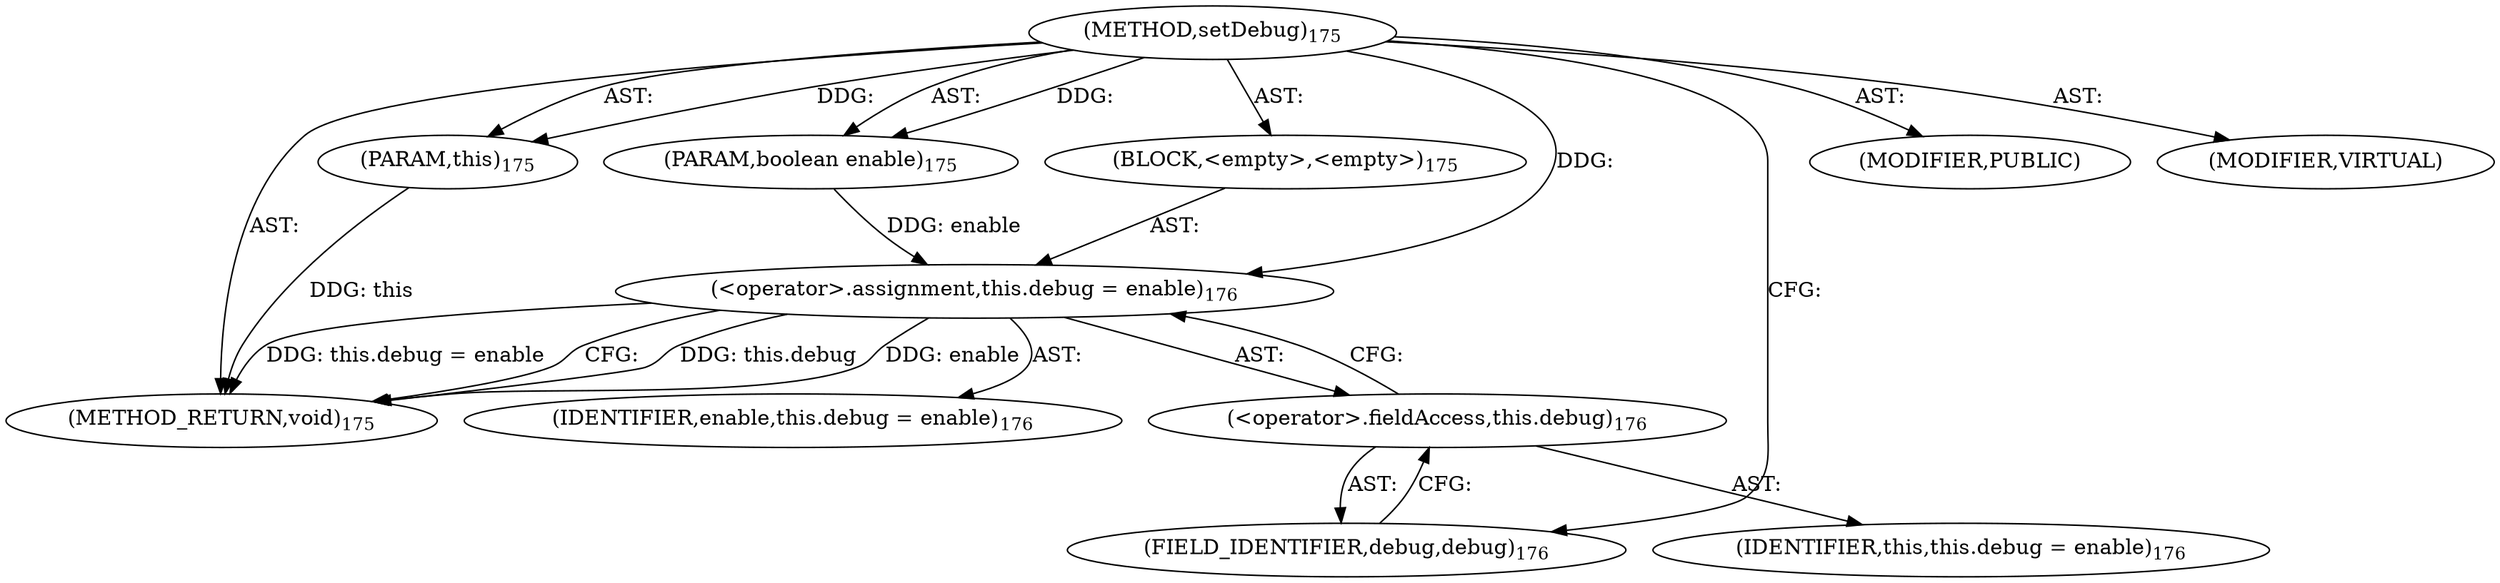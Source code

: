 digraph "setDebug" {  
"111669149701" [label = <(METHOD,setDebug)<SUB>175</SUB>> ]
"115964116996" [label = <(PARAM,this)<SUB>175</SUB>> ]
"115964117011" [label = <(PARAM,boolean enable)<SUB>175</SUB>> ]
"25769803783" [label = <(BLOCK,&lt;empty&gt;,&lt;empty&gt;)<SUB>175</SUB>> ]
"30064771116" [label = <(&lt;operator&gt;.assignment,this.debug = enable)<SUB>176</SUB>> ]
"30064771117" [label = <(&lt;operator&gt;.fieldAccess,this.debug)<SUB>176</SUB>> ]
"68719476743" [label = <(IDENTIFIER,this,this.debug = enable)<SUB>176</SUB>> ]
"55834574862" [label = <(FIELD_IDENTIFIER,debug,debug)<SUB>176</SUB>> ]
"68719476793" [label = <(IDENTIFIER,enable,this.debug = enable)<SUB>176</SUB>> ]
"133143986200" [label = <(MODIFIER,PUBLIC)> ]
"133143986201" [label = <(MODIFIER,VIRTUAL)> ]
"128849018885" [label = <(METHOD_RETURN,void)<SUB>175</SUB>> ]
  "111669149701" -> "115964116996"  [ label = "AST: "] 
  "111669149701" -> "115964117011"  [ label = "AST: "] 
  "111669149701" -> "25769803783"  [ label = "AST: "] 
  "111669149701" -> "133143986200"  [ label = "AST: "] 
  "111669149701" -> "133143986201"  [ label = "AST: "] 
  "111669149701" -> "128849018885"  [ label = "AST: "] 
  "25769803783" -> "30064771116"  [ label = "AST: "] 
  "30064771116" -> "30064771117"  [ label = "AST: "] 
  "30064771116" -> "68719476793"  [ label = "AST: "] 
  "30064771117" -> "68719476743"  [ label = "AST: "] 
  "30064771117" -> "55834574862"  [ label = "AST: "] 
  "30064771116" -> "128849018885"  [ label = "CFG: "] 
  "30064771117" -> "30064771116"  [ label = "CFG: "] 
  "55834574862" -> "30064771117"  [ label = "CFG: "] 
  "111669149701" -> "55834574862"  [ label = "CFG: "] 
  "115964116996" -> "128849018885"  [ label = "DDG: this"] 
  "30064771116" -> "128849018885"  [ label = "DDG: this.debug"] 
  "30064771116" -> "128849018885"  [ label = "DDG: enable"] 
  "30064771116" -> "128849018885"  [ label = "DDG: this.debug = enable"] 
  "111669149701" -> "115964116996"  [ label = "DDG: "] 
  "111669149701" -> "115964117011"  [ label = "DDG: "] 
  "115964117011" -> "30064771116"  [ label = "DDG: enable"] 
  "111669149701" -> "30064771116"  [ label = "DDG: "] 
}
